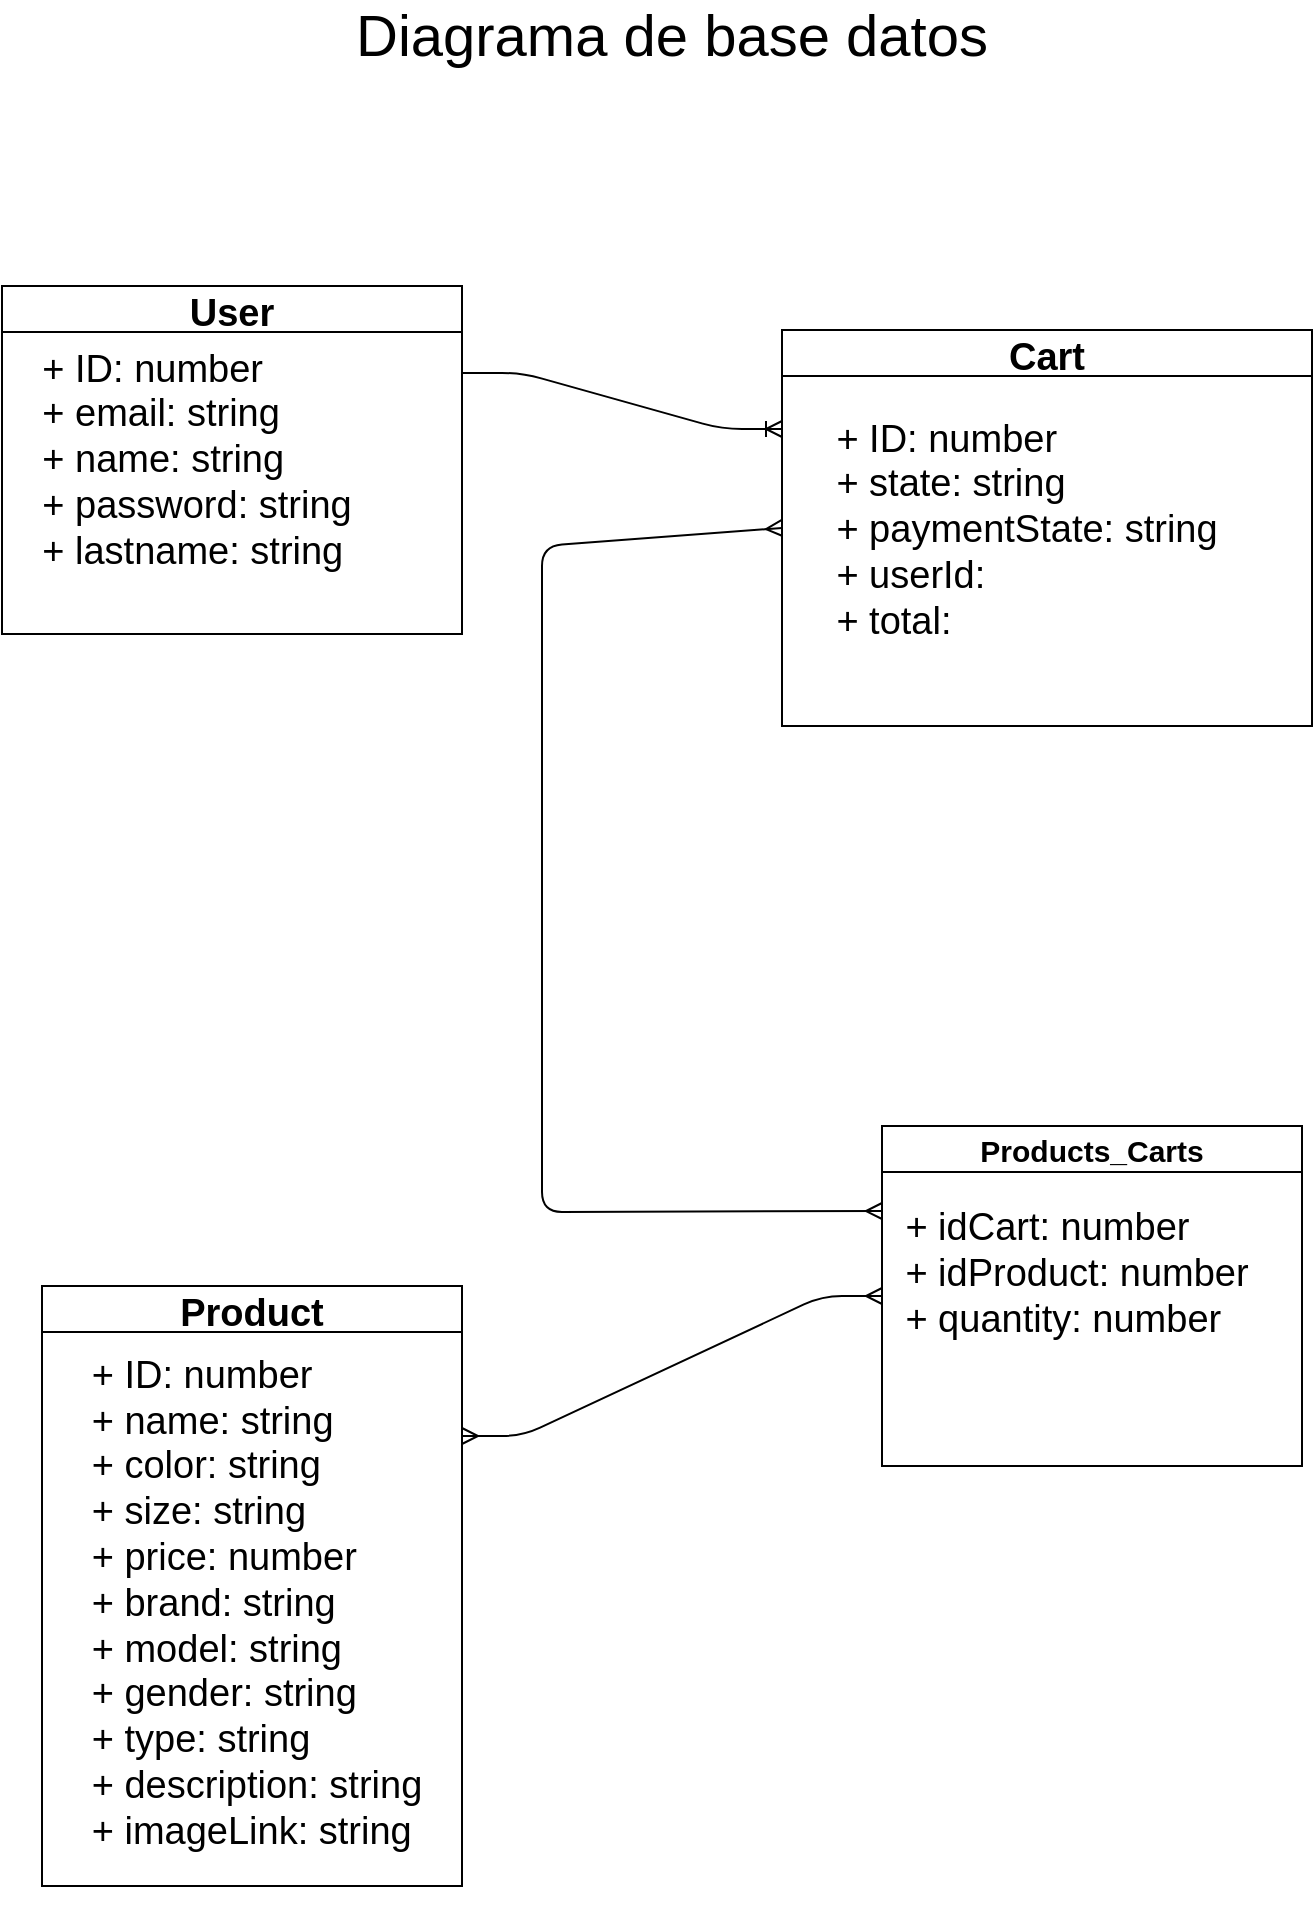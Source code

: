 <mxfile>
    <diagram id="zNblcEmeuWkSD1Leb3As" name="page1">
        <mxGraphModel dx="216" dy="807" grid="1" gridSize="10" guides="1" tooltips="1" connect="1" arrows="1" fold="1" page="1" pageScale="1" pageWidth="850" pageHeight="1100" math="0" shadow="0">
            <root>
                <mxCell id="0"/>
                <mxCell id="1" parent="0"/>
                <mxCell id="3" value="User" style="swimlane;fontSize=19;" parent="1" vertex="1">
                    <mxGeometry x="940" y="170" width="230" height="174" as="geometry"/>
                </mxCell>
                <mxCell id="11" value="&lt;p style=&quot;text-align: left; margin: 0px 0px 0px 4px; font-size: 19px;&quot;&gt;+ ID: number&lt;br style=&quot;font-size: 19px;&quot;&gt;+ email: string&lt;/p&gt;&lt;p style=&quot;text-align: left; margin: 0px 0px 0px 4px; font-size: 19px;&quot;&gt;+ name: string&lt;br style=&quot;font-size: 19px;&quot;&gt;&lt;/p&gt;&lt;p style=&quot;text-align: left; margin: 0px 0px 0px 4px; font-size: 19px;&quot;&gt;+ password: string&lt;br style=&quot;font-size: 19px;&quot;&gt;&lt;/p&gt;&lt;p style=&quot;text-align: left; margin: 0px 0px 0px 4px; font-size: 19px;&quot;&gt;+ lastname: string&lt;/p&gt;" style="text;html=1;align=center;verticalAlign=middle;resizable=0;points=[];autosize=1;strokeColor=none;fillColor=none;fontSize=19;" parent="3" vertex="1">
                    <mxGeometry x="10" y="27" width="170" height="120" as="geometry"/>
                </mxCell>
                <mxCell id="34" style="edgeStyle=none;html=1;fontSize=19;endArrow=ERmany;endFill=0;exitX=0;exitY=0.5;exitDx=0;exitDy=0;entryX=0;entryY=0.25;entryDx=0;entryDy=0;startArrow=ERmany;startFill=0;" parent="1" source="8" target="10" edge="1">
                    <mxGeometry relative="1" as="geometry">
                        <mxPoint x="1280" y="430" as="sourcePoint"/>
                        <mxPoint x="1630" y="730" as="targetPoint"/>
                        <Array as="points">
                            <mxPoint x="1210" y="300"/>
                            <mxPoint x="1210" y="633"/>
                        </Array>
                    </mxGeometry>
                </mxCell>
                <mxCell id="8" value="Cart" style="swimlane;fontSize=19;" parent="1" vertex="1">
                    <mxGeometry x="1330" y="192" width="265" height="198" as="geometry"/>
                </mxCell>
                <mxCell id="16" value="&lt;p style=&quot;text-align: left; margin: 0px 0px 0px 4px; font-size: 19px;&quot;&gt;+ ID: number&lt;br style=&quot;font-size: 19px;&quot;&gt;+ state: string&lt;/p&gt;&lt;p style=&quot;text-align: left; margin: 0px 0px 0px 4px; font-size: 19px;&quot;&gt;+ paymentState: string&lt;br style=&quot;font-size: 19px;&quot;&gt;&lt;/p&gt;&lt;p style=&quot;text-align: left; margin: 0px 0px 0px 4px; font-size: 19px;&quot;&gt;+ userId:&lt;br style=&quot;font-size: 19px;&quot;&gt;&lt;/p&gt;&lt;p style=&quot;text-align: left; margin: 0px 0px 0px 4px; font-size: 19px;&quot;&gt;+ total:&lt;/p&gt;" style="text;html=1;align=center;verticalAlign=middle;resizable=0;points=[];autosize=1;strokeColor=none;fillColor=none;fontSize=19;" parent="8" vertex="1">
                    <mxGeometry x="15" y="40" width="210" height="120" as="geometry"/>
                </mxCell>
                <mxCell id="9" value="Product" style="swimlane;fontSize=19;" parent="1" vertex="1">
                    <mxGeometry x="960" y="670" width="210" height="300" as="geometry"/>
                </mxCell>
                <mxCell id="15" value="&lt;p style=&quot;text-align: left ; margin: 0px 0px 0px 4px ; font-size: 19px&quot;&gt;+ ID: number&lt;/p&gt;&lt;p style=&quot;text-align: left ; margin: 0px 0px 0px 4px ; font-size: 19px&quot;&gt;+ name: string&lt;br style=&quot;font-size: 19px&quot;&gt;+ color: string&lt;/p&gt;&lt;p style=&quot;text-align: left ; margin: 0px 0px 0px 4px ; font-size: 19px&quot;&gt;+ size: string&lt;br style=&quot;font-size: 19px&quot;&gt;&lt;/p&gt;&lt;p style=&quot;text-align: left ; margin: 0px 0px 0px 4px ; font-size: 19px&quot;&gt;+ price: number&lt;/p&gt;&lt;p style=&quot;text-align: left ; margin: 0px 0px 0px 4px ; font-size: 19px&quot;&gt;+ brand: string&lt;br style=&quot;font-size: 19px&quot;&gt;&lt;/p&gt;&lt;p style=&quot;text-align: left ; margin: 0px 0px 0px 4px ; font-size: 19px&quot;&gt;+ model: string&lt;br style=&quot;font-size: 19px&quot;&gt;&lt;/p&gt;&lt;p style=&quot;text-align: left ; margin: 0px 0px 0px 4px ; font-size: 19px&quot;&gt;+ gender: string&lt;/p&gt;&lt;p style=&quot;text-align: left ; margin: 0px 0px 0px 4px ; font-size: 19px&quot;&gt;+ type: string&lt;/p&gt;&lt;p style=&quot;text-align: left ; margin: 0px 0px 0px 4px ; font-size: 19px&quot;&gt;+ description: string&lt;br&gt;&lt;/p&gt;&lt;p style=&quot;text-align: left ; margin: 0px 0px 0px 4px ; font-size: 19px&quot;&gt;+ imageLink: string&lt;br&gt;&lt;/p&gt;&lt;div style=&quot;font-size: 19px&quot;&gt;&lt;br style=&quot;font-size: 19px&quot;&gt;&lt;/div&gt;" style="text;html=1;align=center;verticalAlign=middle;resizable=0;points=[];autosize=1;strokeColor=none;fillColor=none;fontSize=19;" parent="9" vertex="1">
                    <mxGeometry x="15" y="30" width="180" height="280" as="geometry"/>
                </mxCell>
                <mxCell id="10" value="Products_Carts" style="swimlane;fontSize=15;" parent="1" vertex="1">
                    <mxGeometry x="1380" y="590" width="210" height="170" as="geometry"/>
                </mxCell>
                <mxCell id="17" value="&lt;p style=&quot;text-align: left ; margin: 0px 0px 0px 4px ; font-size: 19px&quot;&gt;&lt;font style=&quot;font-size: 19px&quot;&gt;+ idCart: number&lt;/font&gt;&lt;/p&gt;&lt;p style=&quot;text-align: left ; margin: 0px 0px 0px 4px ; font-size: 19px&quot;&gt;&lt;font style=&quot;font-size: 19px&quot;&gt;+ idProduct: number&lt;br&gt;&lt;/font&gt;&lt;/p&gt;&lt;p style=&quot;text-align: left ; margin: 0px 0px 0px 4px ; font-size: 19px&quot;&gt;&lt;font style=&quot;font-size: 19px&quot;&gt;+ quantity: number&lt;br&gt;&lt;/font&gt;&lt;/p&gt;&lt;div style=&quot;font-size: 19px&quot;&gt;&lt;br&gt;&lt;/div&gt;" style="text;html=1;align=center;verticalAlign=middle;resizable=0;points=[];autosize=1;strokeColor=none;fillColor=none;" parent="10" vertex="1">
                    <mxGeometry y="55" width="190" height="60" as="geometry"/>
                </mxCell>
                <mxCell id="26" value="" style="edgeStyle=entityRelationEdgeStyle;fontSize=19;html=1;endArrow=ERmany;startArrow=ERmany;entryX=0;entryY=0.5;entryDx=0;entryDy=0;exitX=1;exitY=0.25;exitDx=0;exitDy=0;" parent="1" source="9" target="10" edge="1">
                    <mxGeometry width="100" height="100" relative="1" as="geometry">
                        <mxPoint x="1190" y="619" as="sourcePoint"/>
                        <mxPoint x="1270" y="373" as="targetPoint"/>
                    </mxGeometry>
                </mxCell>
                <mxCell id="27" value="" style="edgeStyle=entityRelationEdgeStyle;fontSize=19;html=1;endArrow=ERoneToMany;exitX=1;exitY=0.25;exitDx=0;exitDy=0;entryX=0;entryY=0.25;entryDx=0;entryDy=0;" parent="1" source="3" target="8" edge="1">
                    <mxGeometry width="100" height="100" relative="1" as="geometry">
                        <mxPoint x="1145" y="90" as="sourcePoint"/>
                        <mxPoint x="1120" y="362" as="targetPoint"/>
                    </mxGeometry>
                </mxCell>
                <mxCell id="30" value="&lt;font style=&quot;font-size: 29px&quot;&gt;Diagrama de base datos&lt;/font&gt;" style="text;html=1;strokeColor=none;fillColor=none;align=center;verticalAlign=middle;whiteSpace=wrap;rounded=0;" parent="1" vertex="1">
                    <mxGeometry x="1105" y="30" width="340" height="30" as="geometry"/>
                </mxCell>
            </root>
        </mxGraphModel>
    </diagram>
</mxfile>